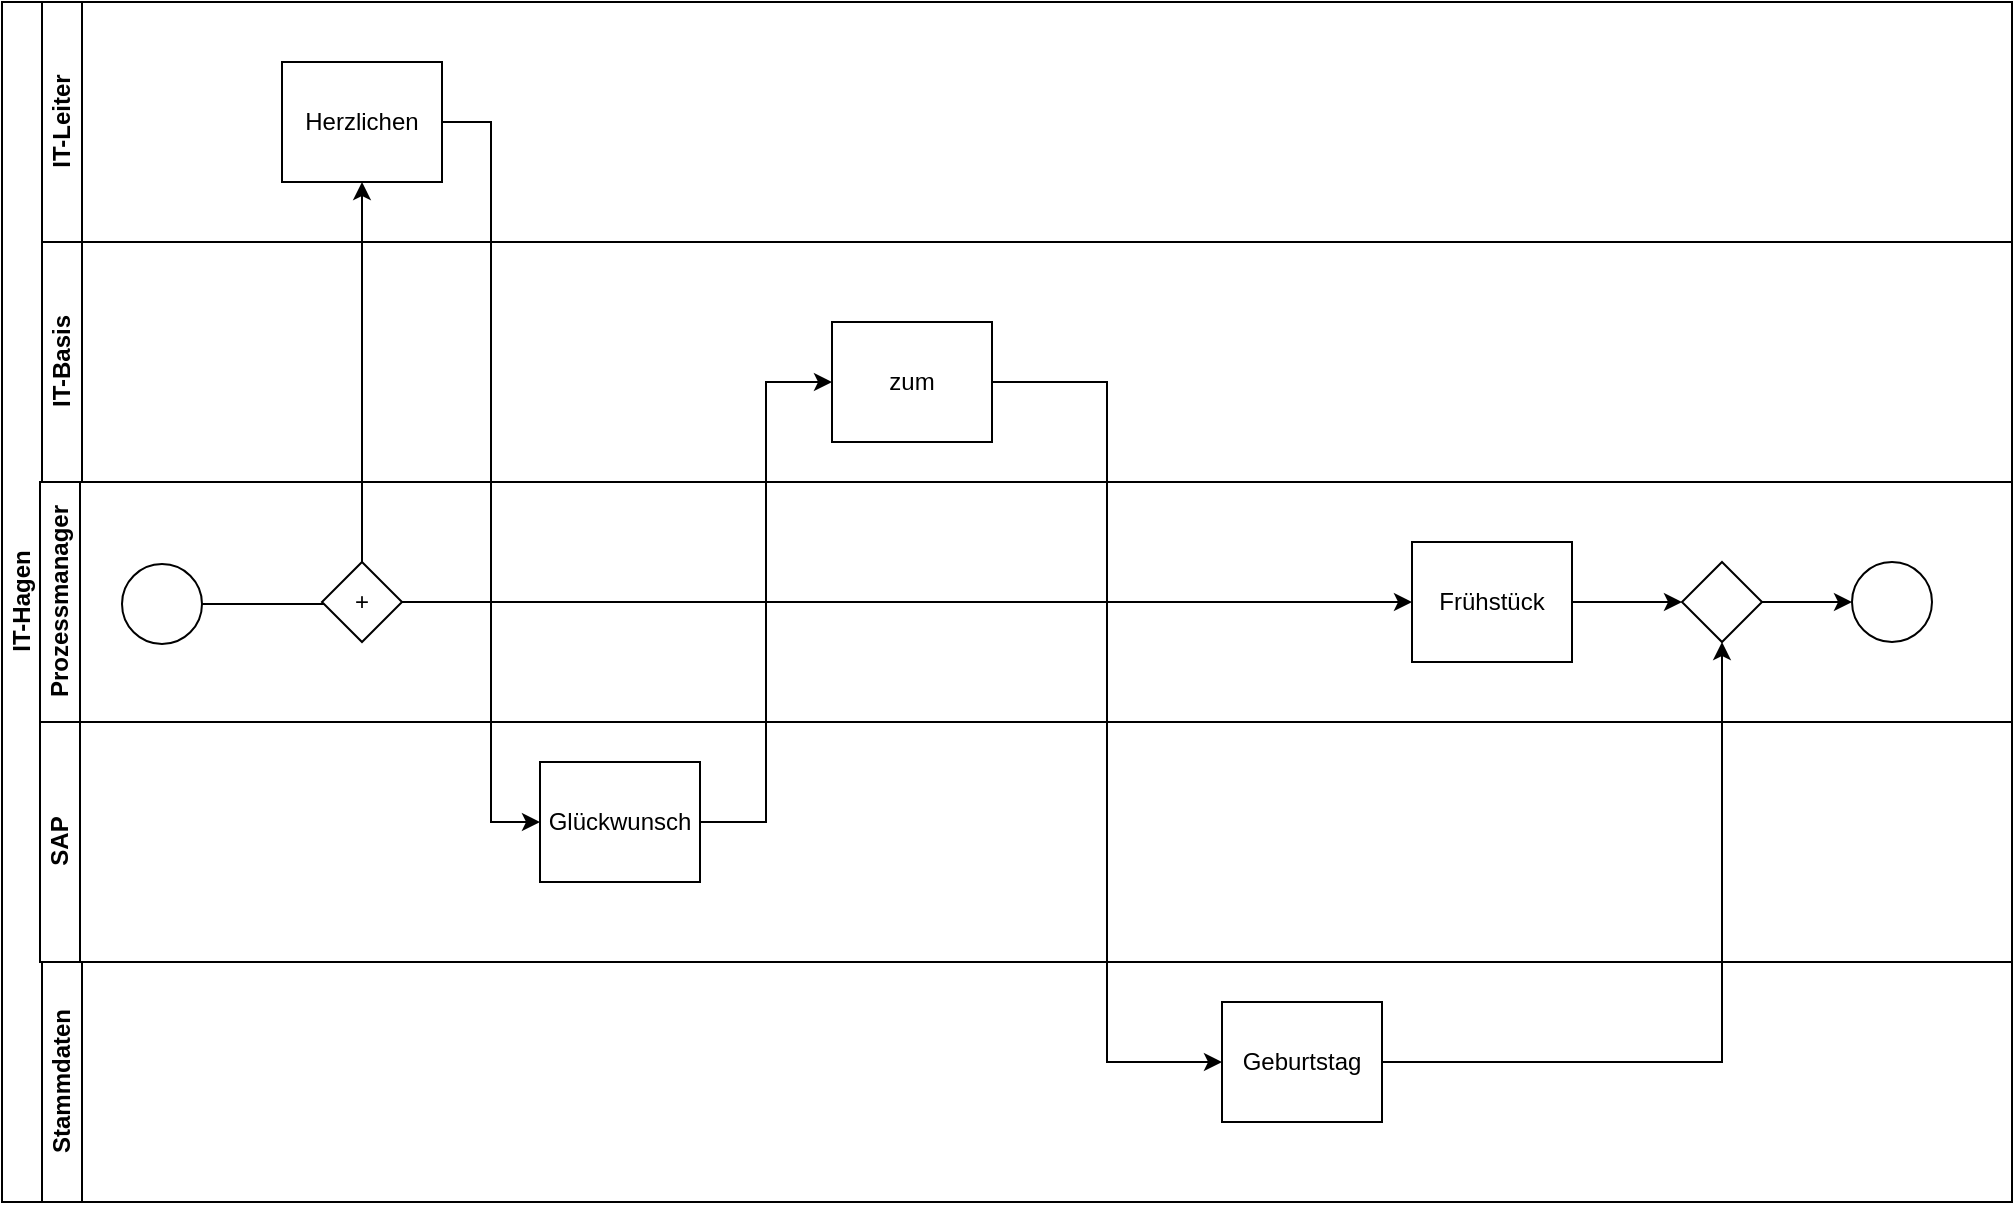 <mxfile version="23.1.2" type="github">
  <diagram id="prtHgNgQTEPvFCAcTncT" name="Page-1">
    <mxGraphModel dx="920" dy="645" grid="1" gridSize="10" guides="1" tooltips="1" connect="1" arrows="1" fold="1" page="1" pageScale="1" pageWidth="1169" pageHeight="827" math="0" shadow="0">
      <root>
        <mxCell id="0" />
        <mxCell id="1" parent="0" />
        <mxCell id="dNxyNK7c78bLwvsdeMH5-19" value="IT-Hagen" style="swimlane;html=1;childLayout=stackLayout;resizeParent=1;resizeParentMax=0;horizontal=0;startSize=20;horizontalStack=0;container=0;" parent="1" vertex="1">
          <mxGeometry x="75" y="110" width="1005" height="600" as="geometry" />
        </mxCell>
        <mxCell id="dNxyNK7c78bLwvsdeMH5-20" value="IT-Leiter" style="swimlane;html=1;startSize=20;horizontal=0;" parent="1" vertex="1">
          <mxGeometry x="95" y="110" width="985" height="120" as="geometry" />
        </mxCell>
        <mxCell id="dNxyNK7c78bLwvsdeMH5-25" value="" style="edgeStyle=orthogonalEdgeStyle;rounded=0;orthogonalLoop=1;jettySize=auto;html=1;" parent="dNxyNK7c78bLwvsdeMH5-20" source="dNxyNK7c78bLwvsdeMH5-23" target="dNxyNK7c78bLwvsdeMH5-24" edge="1">
          <mxGeometry relative="1" as="geometry" />
        </mxCell>
        <mxCell id="dNxyNK7c78bLwvsdeMH5-23" value="" style="ellipse;whiteSpace=wrap;html=1;" parent="dNxyNK7c78bLwvsdeMH5-20" vertex="1">
          <mxGeometry x="40" y="281" width="40" height="40" as="geometry" />
        </mxCell>
        <mxCell id="dNxyNK7c78bLwvsdeMH5-24" value="Herzlichen" style="rounded=0;whiteSpace=wrap;html=1;fontFamily=Helvetica;fontSize=12;fontColor=#000000;align=center;" parent="dNxyNK7c78bLwvsdeMH5-20" vertex="1">
          <mxGeometry x="120" y="30" width="80" height="60" as="geometry" />
        </mxCell>
        <mxCell id="dNxyNK7c78bLwvsdeMH5-21" value="Prozessmanager" style="swimlane;html=1;startSize=20;horizontal=0;" parent="1" vertex="1">
          <mxGeometry x="94" y="350" width="986" height="120" as="geometry" />
        </mxCell>
        <mxCell id="dNxyNK7c78bLwvsdeMH5-28" value="+" style="rhombus;whiteSpace=wrap;html=1;fontFamily=Helvetica;fontSize=12;fontColor=#000000;align=center;" parent="dNxyNK7c78bLwvsdeMH5-21" vertex="1">
          <mxGeometry x="141" y="40" width="40" height="40" as="geometry" />
        </mxCell>
        <mxCell id="tqmhS6IHkooSO-Wz_bMh-7" value="" style="edgeStyle=orthogonalEdgeStyle;rounded=0;orthogonalLoop=1;jettySize=auto;html=1;" parent="dNxyNK7c78bLwvsdeMH5-21" source="dNxyNK7c78bLwvsdeMH5-36" target="dNxyNK7c78bLwvsdeMH5-32" edge="1">
          <mxGeometry relative="1" as="geometry" />
        </mxCell>
        <mxCell id="dNxyNK7c78bLwvsdeMH5-36" value="" style="rhombus;whiteSpace=wrap;html=1;fontFamily=Helvetica;fontSize=12;fontColor=#000000;align=center;" parent="dNxyNK7c78bLwvsdeMH5-21" vertex="1">
          <mxGeometry x="821" y="40" width="40" height="40" as="geometry" />
        </mxCell>
        <mxCell id="dNxyNK7c78bLwvsdeMH5-32" value="" style="ellipse;whiteSpace=wrap;html=1;" parent="dNxyNK7c78bLwvsdeMH5-21" vertex="1">
          <mxGeometry x="906" y="40" width="40" height="40" as="geometry" />
        </mxCell>
        <mxCell id="tqmhS6IHkooSO-Wz_bMh-1" value="Frühstück" style="rounded=0;whiteSpace=wrap;html=1;fontFamily=Helvetica;fontSize=12;fontColor=#000000;align=center;" parent="dNxyNK7c78bLwvsdeMH5-21" vertex="1">
          <mxGeometry x="686" y="30" width="80" height="60" as="geometry" />
        </mxCell>
        <mxCell id="tqmhS6IHkooSO-Wz_bMh-2" value="" style="edgeStyle=orthogonalEdgeStyle;rounded=0;orthogonalLoop=1;jettySize=auto;html=1;" parent="dNxyNK7c78bLwvsdeMH5-21" source="dNxyNK7c78bLwvsdeMH5-28" target="tqmhS6IHkooSO-Wz_bMh-1" edge="1">
          <mxGeometry relative="1" as="geometry" />
        </mxCell>
        <mxCell id="tqmhS6IHkooSO-Wz_bMh-8" style="edgeStyle=orthogonalEdgeStyle;rounded=0;orthogonalLoop=1;jettySize=auto;html=1;entryX=0;entryY=0.5;entryDx=0;entryDy=0;" parent="dNxyNK7c78bLwvsdeMH5-21" source="tqmhS6IHkooSO-Wz_bMh-1" target="dNxyNK7c78bLwvsdeMH5-36" edge="1">
          <mxGeometry relative="1" as="geometry" />
        </mxCell>
        <mxCell id="dNxyNK7c78bLwvsdeMH5-22" value="IT-Basis" style="swimlane;html=1;startSize=20;horizontal=0;" parent="1" vertex="1">
          <mxGeometry x="95" y="230" width="985" height="120" as="geometry" />
        </mxCell>
        <mxCell id="2m_sSM8cgBox07Xhcx77-7" value="zum" style="rounded=0;whiteSpace=wrap;html=1;fontFamily=Helvetica;fontSize=12;fontColor=#000000;align=center;" parent="dNxyNK7c78bLwvsdeMH5-22" vertex="1">
          <mxGeometry x="395" y="40" width="80" height="60" as="geometry" />
        </mxCell>
        <mxCell id="2m_sSM8cgBox07Xhcx77-5" value="SAP" style="swimlane;html=1;startSize=20;horizontal=0;" parent="1" vertex="1">
          <mxGeometry x="94" y="470" width="986" height="120" as="geometry" />
        </mxCell>
        <mxCell id="dNxyNK7c78bLwvsdeMH5-34" value="Glückwunsch" style="rounded=0;whiteSpace=wrap;html=1;fontFamily=Helvetica;fontSize=12;fontColor=#000000;align=center;" parent="2m_sSM8cgBox07Xhcx77-5" vertex="1">
          <mxGeometry x="250" y="20" width="80" height="60" as="geometry" />
        </mxCell>
        <mxCell id="2m_sSM8cgBox07Xhcx77-9" value="Stammdaten" style="swimlane;html=1;startSize=20;horizontal=0;" parent="1" vertex="1">
          <mxGeometry x="95" y="590" width="985" height="120" as="geometry" />
        </mxCell>
        <mxCell id="2m_sSM8cgBox07Xhcx77-11" value="Geburtstag" style="rounded=0;whiteSpace=wrap;html=1;fontFamily=Helvetica;fontSize=12;fontColor=#000000;align=center;" parent="2m_sSM8cgBox07Xhcx77-9" vertex="1">
          <mxGeometry x="590" y="20" width="80" height="60" as="geometry" />
        </mxCell>
        <mxCell id="tqmhS6IHkooSO-Wz_bMh-5" value="" style="edgeStyle=orthogonalEdgeStyle;rounded=0;orthogonalLoop=1;jettySize=auto;html=1;entryX=0;entryY=0.5;entryDx=0;entryDy=0;" parent="1" source="dNxyNK7c78bLwvsdeMH5-24" target="dNxyNK7c78bLwvsdeMH5-34" edge="1">
          <mxGeometry relative="1" as="geometry">
            <mxPoint x="330" y="520" as="targetPoint" />
          </mxGeometry>
        </mxCell>
        <mxCell id="tqmhS6IHkooSO-Wz_bMh-10" style="edgeStyle=orthogonalEdgeStyle;rounded=0;orthogonalLoop=1;jettySize=auto;html=1;entryX=0;entryY=0.5;entryDx=0;entryDy=0;" parent="1" source="2m_sSM8cgBox07Xhcx77-7" target="2m_sSM8cgBox07Xhcx77-11" edge="1">
          <mxGeometry relative="1" as="geometry" />
        </mxCell>
        <mxCell id="tqmhS6IHkooSO-Wz_bMh-11" style="edgeStyle=orthogonalEdgeStyle;rounded=0;orthogonalLoop=1;jettySize=auto;html=1;entryX=0.5;entryY=1;entryDx=0;entryDy=0;" parent="1" source="2m_sSM8cgBox07Xhcx77-11" target="dNxyNK7c78bLwvsdeMH5-36" edge="1">
          <mxGeometry relative="1" as="geometry" />
        </mxCell>
        <mxCell id="tqmhS6IHkooSO-Wz_bMh-9" style="edgeStyle=orthogonalEdgeStyle;rounded=0;orthogonalLoop=1;jettySize=auto;html=1;entryX=0;entryY=0.5;entryDx=0;entryDy=0;" parent="1" source="dNxyNK7c78bLwvsdeMH5-34" target="2m_sSM8cgBox07Xhcx77-7" edge="1">
          <mxGeometry relative="1" as="geometry" />
        </mxCell>
      </root>
    </mxGraphModel>
  </diagram>
</mxfile>
